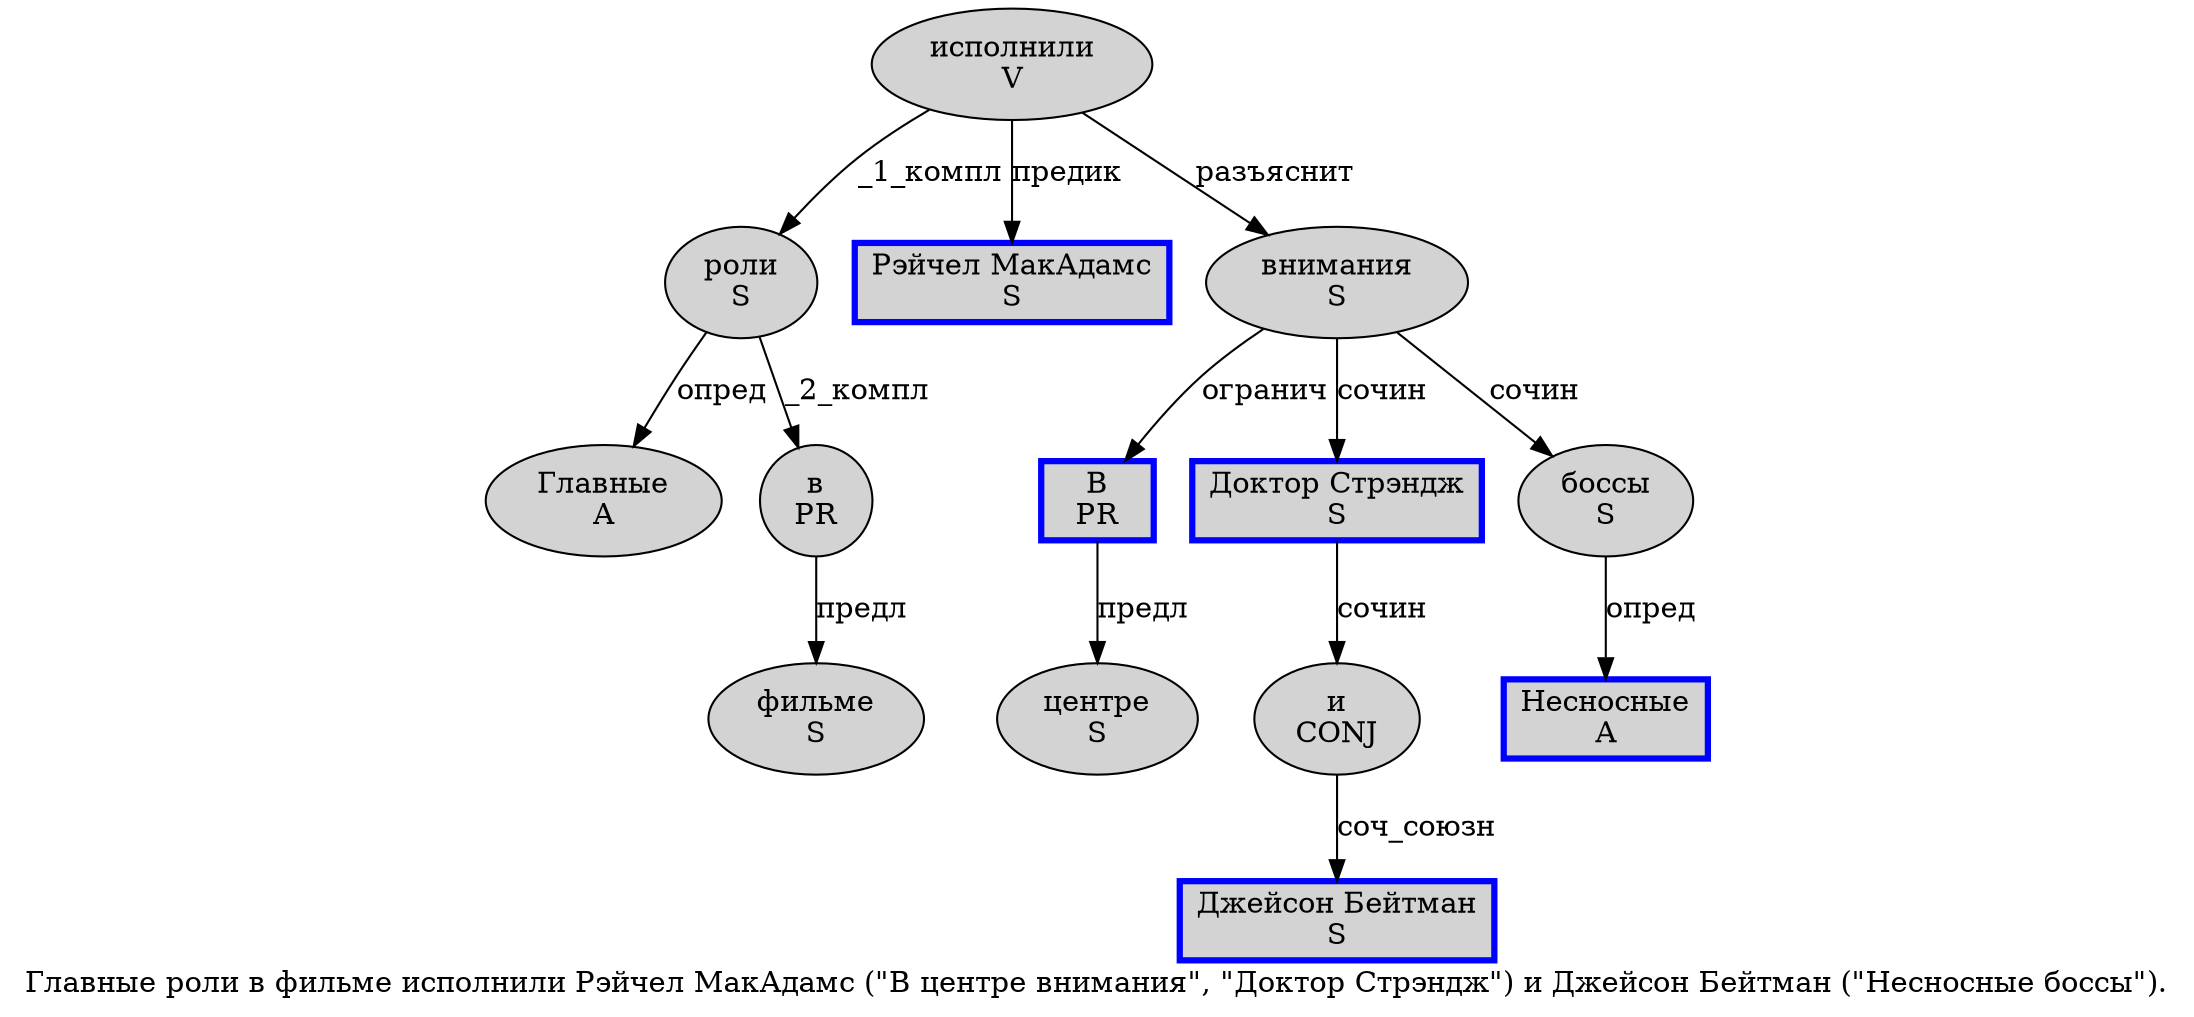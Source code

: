 digraph SENTENCE_1668 {
	graph [label="Главные роли в фильме исполнили Рэйчел МакАдамс (\"В центре внимания\", \"Доктор Стрэндж\") и Джейсон Бейтман (\"Несносные боссы\")."]
	node [style=filled]
		0 [label="Главные
A" color="" fillcolor=lightgray penwidth=1 shape=ellipse]
		1 [label="роли
S" color="" fillcolor=lightgray penwidth=1 shape=ellipse]
		2 [label="в
PR" color="" fillcolor=lightgray penwidth=1 shape=ellipse]
		3 [label="фильме
S" color="" fillcolor=lightgray penwidth=1 shape=ellipse]
		4 [label="исполнили
V" color="" fillcolor=lightgray penwidth=1 shape=ellipse]
		5 [label="Рэйчел МакАдамс
S" color=blue fillcolor=lightgray penwidth=3 shape=box]
		8 [label="В
PR" color=blue fillcolor=lightgray penwidth=3 shape=box]
		9 [label="центре
S" color="" fillcolor=lightgray penwidth=1 shape=ellipse]
		10 [label="внимания
S" color="" fillcolor=lightgray penwidth=1 shape=ellipse]
		14 [label="Доктор Стрэндж
S" color=blue fillcolor=lightgray penwidth=3 shape=box]
		17 [label="и
CONJ" color="" fillcolor=lightgray penwidth=1 shape=ellipse]
		18 [label="Джейсон Бейтман
S" color=blue fillcolor=lightgray penwidth=3 shape=box]
		21 [label="Несносные
A" color=blue fillcolor=lightgray penwidth=3 shape=box]
		22 [label="боссы
S" color="" fillcolor=lightgray penwidth=1 shape=ellipse]
			22 -> 21 [label="опред"]
			17 -> 18 [label="соч_союзн"]
			14 -> 17 [label="сочин"]
			10 -> 8 [label="огранич"]
			10 -> 14 [label="сочин"]
			10 -> 22 [label="сочин"]
			8 -> 9 [label="предл"]
			4 -> 1 [label="_1_компл"]
			4 -> 5 [label="предик"]
			4 -> 10 [label="разъяснит"]
			2 -> 3 [label="предл"]
			1 -> 0 [label="опред"]
			1 -> 2 [label="_2_компл"]
}